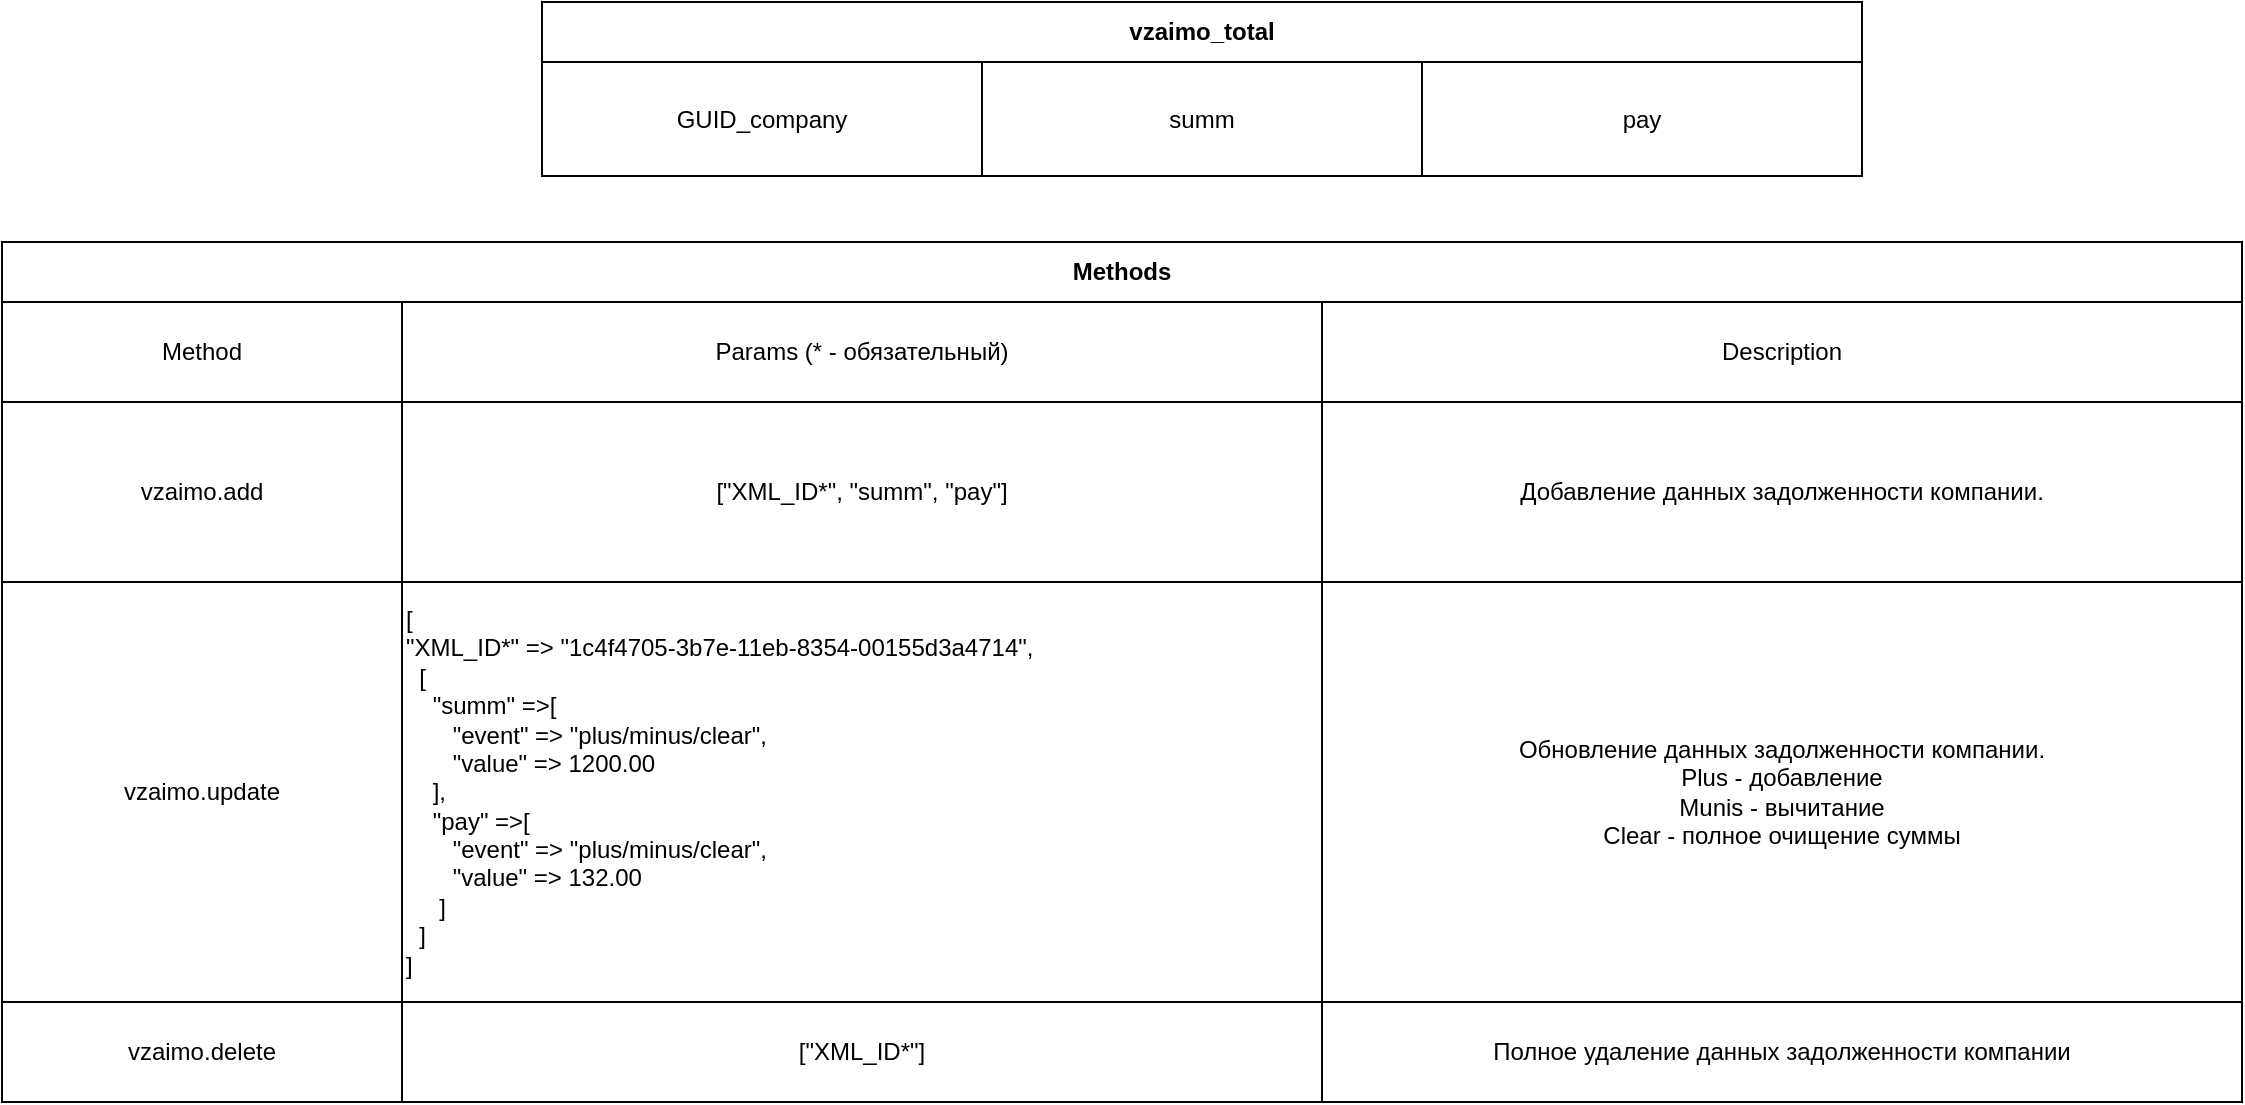 <mxfile version="14.6.6" type="github">
  <diagram id="SC_uNEaJsRL9zZongtAE" name="Page-1">
    <mxGraphModel dx="2249" dy="794" grid="1" gridSize="10" guides="0" tooltips="1" connect="1" arrows="1" fold="1" page="1" pageScale="1" pageWidth="827" pageHeight="1169" math="0" shadow="0">
      <root>
        <mxCell id="0" />
        <mxCell id="1" parent="0" />
        <mxCell id="4TSzdBIvpH0DYxghFuOv-1" value="vzaimo_total" style="shape=table;html=1;whiteSpace=wrap;startSize=30;container=1;collapsible=0;childLayout=tableLayout;fontStyle=1;align=center;" vertex="1" parent="1">
          <mxGeometry x="110" y="80" width="660" height="87" as="geometry" />
        </mxCell>
        <mxCell id="4TSzdBIvpH0DYxghFuOv-2" value="" style="shape=partialRectangle;html=1;whiteSpace=wrap;collapsible=0;dropTarget=0;pointerEvents=0;fillColor=none;top=0;left=0;bottom=0;right=0;points=[[0,0.5],[1,0.5]];portConstraint=eastwest;" vertex="1" parent="4TSzdBIvpH0DYxghFuOv-1">
          <mxGeometry y="30" width="660" height="57" as="geometry" />
        </mxCell>
        <mxCell id="4TSzdBIvpH0DYxghFuOv-3" value="GUID_company" style="shape=partialRectangle;html=1;whiteSpace=wrap;connectable=0;fillColor=none;top=0;left=0;bottom=0;right=0;overflow=hidden;" vertex="1" parent="4TSzdBIvpH0DYxghFuOv-2">
          <mxGeometry width="220" height="57" as="geometry" />
        </mxCell>
        <mxCell id="4TSzdBIvpH0DYxghFuOv-4" value="summ" style="shape=partialRectangle;html=1;whiteSpace=wrap;connectable=0;fillColor=none;top=0;left=0;bottom=0;right=0;overflow=hidden;" vertex="1" parent="4TSzdBIvpH0DYxghFuOv-2">
          <mxGeometry x="220" width="220" height="57" as="geometry" />
        </mxCell>
        <mxCell id="4TSzdBIvpH0DYxghFuOv-5" value="pay" style="shape=partialRectangle;html=1;whiteSpace=wrap;connectable=0;fillColor=none;top=0;left=0;bottom=0;right=0;overflow=hidden;" vertex="1" parent="4TSzdBIvpH0DYxghFuOv-2">
          <mxGeometry x="440" width="220" height="57" as="geometry" />
        </mxCell>
        <mxCell id="4TSzdBIvpH0DYxghFuOv-15" value="Methods" style="shape=table;html=1;whiteSpace=wrap;startSize=30;container=1;collapsible=0;childLayout=tableLayout;fontStyle=1;align=center;" vertex="1" parent="1">
          <mxGeometry x="-160" y="200" width="1120" height="430" as="geometry" />
        </mxCell>
        <mxCell id="4TSzdBIvpH0DYxghFuOv-16" value="" style="shape=partialRectangle;html=1;whiteSpace=wrap;collapsible=0;dropTarget=0;pointerEvents=0;fillColor=none;top=0;left=0;bottom=0;right=0;points=[[0,0.5],[1,0.5]];portConstraint=eastwest;" vertex="1" parent="4TSzdBIvpH0DYxghFuOv-15">
          <mxGeometry y="30" width="1120" height="50" as="geometry" />
        </mxCell>
        <mxCell id="4TSzdBIvpH0DYxghFuOv-17" value="Method" style="shape=partialRectangle;html=1;whiteSpace=wrap;connectable=0;fillColor=none;top=0;left=0;bottom=0;right=0;overflow=hidden;" vertex="1" parent="4TSzdBIvpH0DYxghFuOv-16">
          <mxGeometry width="200" height="50" as="geometry" />
        </mxCell>
        <mxCell id="4TSzdBIvpH0DYxghFuOv-18" value="Params (* - обязательный)" style="shape=partialRectangle;html=1;whiteSpace=wrap;connectable=0;fillColor=none;top=0;left=0;bottom=0;right=0;overflow=hidden;" vertex="1" parent="4TSzdBIvpH0DYxghFuOv-16">
          <mxGeometry x="200" width="460" height="50" as="geometry" />
        </mxCell>
        <mxCell id="4TSzdBIvpH0DYxghFuOv-49" value="Description" style="shape=partialRectangle;html=1;whiteSpace=wrap;connectable=0;fillColor=none;top=0;left=0;bottom=0;right=0;overflow=hidden;" vertex="1" parent="4TSzdBIvpH0DYxghFuOv-16">
          <mxGeometry x="660" width="460" height="50" as="geometry" />
        </mxCell>
        <mxCell id="4TSzdBIvpH0DYxghFuOv-20" value="" style="shape=partialRectangle;html=1;whiteSpace=wrap;collapsible=0;dropTarget=0;pointerEvents=0;fillColor=none;top=0;left=0;bottom=0;right=0;points=[[0,0.5],[1,0.5]];portConstraint=eastwest;" vertex="1" parent="4TSzdBIvpH0DYxghFuOv-15">
          <mxGeometry y="80" width="1120" height="90" as="geometry" />
        </mxCell>
        <mxCell id="4TSzdBIvpH0DYxghFuOv-21" value="vzaimo.add" style="shape=partialRectangle;html=1;whiteSpace=wrap;connectable=0;fillColor=none;top=0;left=0;bottom=0;right=0;overflow=hidden;" vertex="1" parent="4TSzdBIvpH0DYxghFuOv-20">
          <mxGeometry width="200" height="90" as="geometry" />
        </mxCell>
        <mxCell id="4TSzdBIvpH0DYxghFuOv-22" value="[&quot;XML_ID*&quot;, &quot;summ&quot;, &quot;pay&quot;]" style="shape=partialRectangle;html=1;whiteSpace=wrap;connectable=0;fillColor=none;top=0;left=0;bottom=0;right=0;overflow=hidden;" vertex="1" parent="4TSzdBIvpH0DYxghFuOv-20">
          <mxGeometry x="200" width="460" height="90" as="geometry" />
        </mxCell>
        <mxCell id="4TSzdBIvpH0DYxghFuOv-50" value="Добавление данных задолженности компании." style="shape=partialRectangle;html=1;whiteSpace=wrap;connectable=0;fillColor=none;top=0;left=0;bottom=0;right=0;overflow=hidden;" vertex="1" parent="4TSzdBIvpH0DYxghFuOv-20">
          <mxGeometry x="660" width="460" height="90" as="geometry" />
        </mxCell>
        <mxCell id="4TSzdBIvpH0DYxghFuOv-24" value="" style="shape=partialRectangle;html=1;whiteSpace=wrap;collapsible=0;dropTarget=0;pointerEvents=0;fillColor=none;top=0;left=0;bottom=0;right=0;points=[[0,0.5],[1,0.5]];portConstraint=eastwest;" vertex="1" parent="4TSzdBIvpH0DYxghFuOv-15">
          <mxGeometry y="170" width="1120" height="210" as="geometry" />
        </mxCell>
        <mxCell id="4TSzdBIvpH0DYxghFuOv-25" value="vzaimo.update" style="shape=partialRectangle;html=1;whiteSpace=wrap;connectable=0;fillColor=none;top=0;left=0;bottom=0;right=0;overflow=hidden;" vertex="1" parent="4TSzdBIvpH0DYxghFuOv-24">
          <mxGeometry width="200" height="210" as="geometry" />
        </mxCell>
        <mxCell id="4TSzdBIvpH0DYxghFuOv-26" value="&lt;div&gt;&lt;span&gt;[&lt;/span&gt;&lt;/div&gt;&lt;span&gt;&lt;div&gt;&lt;span&gt;&quot;XML_ID*&quot; =&amp;gt; &quot;1c4f4705-3b7e-11eb-8354-00155d3a4714&lt;/span&gt;&lt;span&gt;&quot;,&lt;/span&gt;&lt;/div&gt;&lt;div&gt;&lt;span&gt;&amp;nbsp; [&lt;/span&gt;&lt;/div&gt;&lt;div&gt;&lt;span&gt;&amp;nbsp; &amp;nbsp; &quot;summ&quot; =&amp;gt;[&lt;/span&gt;&lt;/div&gt;&lt;div&gt;&lt;span&gt;&amp;nbsp; &amp;nbsp; &amp;nbsp; &amp;nbsp;&quot;event&quot; =&amp;gt; &quot;plus/minus/clear&quot;,&lt;/span&gt;&lt;/div&gt;&lt;div&gt;&lt;span&gt;&amp;nbsp; &amp;nbsp; &amp;nbsp; &amp;nbsp;&quot;value&quot; =&amp;gt; 1200.00&lt;/span&gt;&lt;/div&gt;&lt;div&gt;&lt;span&gt;&amp;nbsp; &amp;nbsp; ],&amp;nbsp;&lt;/span&gt;&lt;/div&gt;&lt;div&gt;&lt;span&gt;&amp;nbsp; &amp;nbsp; &quot;pay&quot; =&amp;gt;[&lt;/span&gt;&lt;/div&gt;&lt;div&gt;&lt;span&gt;&amp;nbsp; &amp;nbsp; &amp;nbsp; &amp;nbsp;&quot;event&quot; =&amp;gt; &quot;plus/minus/clear&quot;,&lt;/span&gt;&lt;/div&gt;&lt;div&gt;&lt;span&gt;&amp;nbsp; &amp;nbsp; &amp;nbsp; &amp;nbsp;&quot;value&quot; =&amp;gt; 132.00&lt;/span&gt;&lt;/div&gt;&lt;div&gt;&lt;span&gt;&amp;nbsp; &amp;nbsp; &amp;nbsp;]&lt;/span&gt;&lt;/div&gt;&lt;div&gt;&lt;span&gt;&amp;nbsp; ]&lt;/span&gt;&lt;/div&gt;&lt;div&gt;&lt;span&gt;]&lt;/span&gt;&lt;/div&gt;&lt;/span&gt;" style="shape=partialRectangle;html=1;whiteSpace=wrap;connectable=0;fillColor=none;top=0;left=0;bottom=0;right=0;overflow=hidden;align=left;" vertex="1" parent="4TSzdBIvpH0DYxghFuOv-24">
          <mxGeometry x="200" width="460" height="210" as="geometry" />
        </mxCell>
        <mxCell id="4TSzdBIvpH0DYxghFuOv-51" value="Обновление данных задолженности компании.&lt;br&gt;Plus - добавление&lt;br&gt;Munis - вычитание&lt;br&gt;Clear - полное очищение суммы" style="shape=partialRectangle;html=1;whiteSpace=wrap;connectable=0;fillColor=none;top=0;left=0;bottom=0;right=0;overflow=hidden;" vertex="1" parent="4TSzdBIvpH0DYxghFuOv-24">
          <mxGeometry x="660" width="460" height="210" as="geometry" />
        </mxCell>
        <mxCell id="4TSzdBIvpH0DYxghFuOv-34" style="shape=partialRectangle;html=1;whiteSpace=wrap;collapsible=0;dropTarget=0;pointerEvents=0;fillColor=none;top=0;left=0;bottom=0;right=0;points=[[0,0.5],[1,0.5]];portConstraint=eastwest;" vertex="1" parent="4TSzdBIvpH0DYxghFuOv-15">
          <mxGeometry y="380" width="1120" height="50" as="geometry" />
        </mxCell>
        <mxCell id="4TSzdBIvpH0DYxghFuOv-35" value="vzaimo.delete" style="shape=partialRectangle;html=1;whiteSpace=wrap;connectable=0;fillColor=none;top=0;left=0;bottom=0;right=0;overflow=hidden;" vertex="1" parent="4TSzdBIvpH0DYxghFuOv-34">
          <mxGeometry width="200" height="50" as="geometry" />
        </mxCell>
        <mxCell id="4TSzdBIvpH0DYxghFuOv-36" value="&lt;span&gt;[&quot;XML_ID*&quot;]&lt;/span&gt;" style="shape=partialRectangle;html=1;whiteSpace=wrap;connectable=0;fillColor=none;top=0;left=0;bottom=0;right=0;overflow=hidden;" vertex="1" parent="4TSzdBIvpH0DYxghFuOv-34">
          <mxGeometry x="200" width="460" height="50" as="geometry" />
        </mxCell>
        <mxCell id="4TSzdBIvpH0DYxghFuOv-52" value="Полное удаление данных задолженности компании" style="shape=partialRectangle;html=1;whiteSpace=wrap;connectable=0;fillColor=none;top=0;left=0;bottom=0;right=0;overflow=hidden;" vertex="1" parent="4TSzdBIvpH0DYxghFuOv-34">
          <mxGeometry x="660" width="460" height="50" as="geometry" />
        </mxCell>
      </root>
    </mxGraphModel>
  </diagram>
</mxfile>
